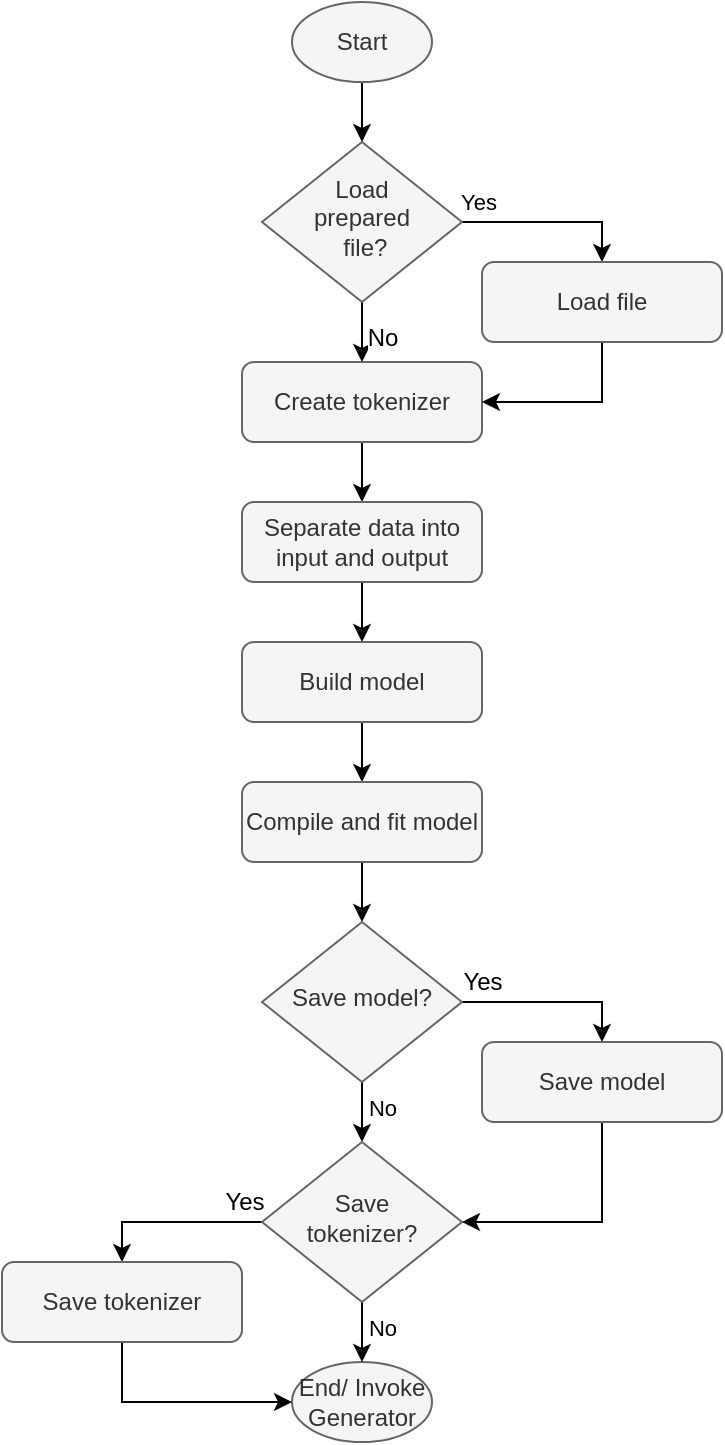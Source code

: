 <mxfile version="12.5.3" type="device"><diagram id="vtuvk30Z-1tEvuhBouoL" name="Page-1"><mxGraphModel dx="813" dy="489" grid="1" gridSize="10" guides="1" tooltips="1" connect="1" arrows="1" fold="1" page="1" pageScale="1" pageWidth="850" pageHeight="1100" math="0" shadow="0"><root><mxCell id="0"/><mxCell id="1" parent="0"/><mxCell id="FxDCsMIfWCEDDTRE0tUP-27" value="" style="edgeStyle=orthogonalEdgeStyle;rounded=0;orthogonalLoop=1;jettySize=auto;html=1;" parent="1" source="FxDCsMIfWCEDDTRE0tUP-2" target="FxDCsMIfWCEDDTRE0tUP-26" edge="1"><mxGeometry relative="1" as="geometry"/></mxCell><mxCell id="FxDCsMIfWCEDDTRE0tUP-2" value="Create tokenizer" style="rounded=1;whiteSpace=wrap;html=1;fontSize=12;glass=0;strokeWidth=1;shadow=0;fillColor=#f5f5f5;strokeColor=#666666;fontColor=#333333;" parent="1" vertex="1"><mxGeometry x="160" y="220" width="120" height="40" as="geometry"/></mxCell><mxCell id="FxDCsMIfWCEDDTRE0tUP-29" value="" style="edgeStyle=orthogonalEdgeStyle;rounded=0;orthogonalLoop=1;jettySize=auto;html=1;" parent="1" source="FxDCsMIfWCEDDTRE0tUP-26" target="FxDCsMIfWCEDDTRE0tUP-28" edge="1"><mxGeometry relative="1" as="geometry"/></mxCell><mxCell id="FxDCsMIfWCEDDTRE0tUP-26" value="Separate data into input and output" style="rounded=1;whiteSpace=wrap;html=1;fontSize=12;glass=0;strokeWidth=1;shadow=0;fillColor=#f5f5f5;strokeColor=#666666;fontColor=#333333;" parent="1" vertex="1"><mxGeometry x="160" y="290" width="120" height="40" as="geometry"/></mxCell><mxCell id="FxDCsMIfWCEDDTRE0tUP-31" value="" style="edgeStyle=orthogonalEdgeStyle;rounded=0;orthogonalLoop=1;jettySize=auto;html=1;" parent="1" source="FxDCsMIfWCEDDTRE0tUP-28" target="FxDCsMIfWCEDDTRE0tUP-30" edge="1"><mxGeometry relative="1" as="geometry"/></mxCell><mxCell id="FxDCsMIfWCEDDTRE0tUP-28" value="Build model" style="rounded=1;whiteSpace=wrap;html=1;fontSize=12;glass=0;strokeWidth=1;shadow=0;fillColor=#f5f5f5;strokeColor=#666666;fontColor=#333333;" parent="1" vertex="1"><mxGeometry x="160" y="360" width="120" height="40" as="geometry"/></mxCell><mxCell id="FxDCsMIfWCEDDTRE0tUP-35" style="edgeStyle=orthogonalEdgeStyle;rounded=0;orthogonalLoop=1;jettySize=auto;html=1;entryX=0.5;entryY=0;entryDx=0;entryDy=0;" parent="1" source="FxDCsMIfWCEDDTRE0tUP-30" target="FxDCsMIfWCEDDTRE0tUP-34" edge="1"><mxGeometry relative="1" as="geometry"/></mxCell><mxCell id="FxDCsMIfWCEDDTRE0tUP-30" value="Compile and fit model" style="rounded=1;whiteSpace=wrap;html=1;fontSize=12;glass=0;strokeWidth=1;shadow=0;fillColor=#f5f5f5;strokeColor=#666666;fontColor=#333333;" parent="1" vertex="1"><mxGeometry x="160" y="430" width="120" height="40" as="geometry"/></mxCell><mxCell id="FxDCsMIfWCEDDTRE0tUP-24" style="edgeStyle=orthogonalEdgeStyle;rounded=0;orthogonalLoop=1;jettySize=auto;html=1;entryX=0.5;entryY=0;entryDx=0;entryDy=0;" parent="1" source="FxDCsMIfWCEDDTRE0tUP-22" target="FxDCsMIfWCEDDTRE0tUP-2" edge="1"><mxGeometry relative="1" as="geometry"/></mxCell><mxCell id="FxDCsMIfWCEDDTRE0tUP-52" value="No" style="text;html=1;align=center;verticalAlign=middle;resizable=0;points=[];labelBackgroundColor=#ffffff;" parent="FxDCsMIfWCEDDTRE0tUP-24" vertex="1" connectable="0"><mxGeometry x="-0.205" relative="1" as="geometry"><mxPoint x="10" y="-1.89" as="offset"/></mxGeometry></mxCell><mxCell id="FxDCsMIfWCEDDTRE0tUP-45" value="Yes" style="edgeStyle=orthogonalEdgeStyle;rounded=0;orthogonalLoop=1;jettySize=auto;html=1;entryX=0.5;entryY=0;entryDx=0;entryDy=0;" parent="1" source="FxDCsMIfWCEDDTRE0tUP-22" target="FxDCsMIfWCEDDTRE0tUP-44" edge="1"><mxGeometry x="-0.817" y="10" relative="1" as="geometry"><mxPoint as="offset"/></mxGeometry></mxCell><mxCell id="FxDCsMIfWCEDDTRE0tUP-22" value="Load &lt;br&gt;prepared&lt;br&gt;&amp;nbsp;file?" style="rhombus;whiteSpace=wrap;html=1;shadow=0;fontFamily=Helvetica;fontSize=12;align=center;strokeWidth=1;spacing=6;spacingTop=-4;fillColor=#f5f5f5;strokeColor=#666666;fontColor=#333333;" parent="1" vertex="1"><mxGeometry x="170" y="110" width="100" height="80" as="geometry"/></mxCell><mxCell id="FxDCsMIfWCEDDTRE0tUP-21" style="edgeStyle=orthogonalEdgeStyle;rounded=0;orthogonalLoop=1;jettySize=auto;html=1;entryX=0.5;entryY=0;entryDx=0;entryDy=0;" parent="1" source="FxDCsMIfWCEDDTRE0tUP-17" target="FxDCsMIfWCEDDTRE0tUP-22" edge="1"><mxGeometry relative="1" as="geometry"><mxPoint x="250" y="100" as="targetPoint"/></mxGeometry></mxCell><mxCell id="FxDCsMIfWCEDDTRE0tUP-17" value="Start" style="ellipse;whiteSpace=wrap;html=1;fillColor=#f5f5f5;strokeColor=#666666;fontColor=#333333;" parent="1" vertex="1"><mxGeometry x="185" y="40" width="70" height="40" as="geometry"/></mxCell><mxCell id="FxDCsMIfWCEDDTRE0tUP-18" value="End/ Invoke Generator" style="ellipse;whiteSpace=wrap;html=1;fillColor=#f5f5f5;strokeColor=#666666;fontColor=#333333;" parent="1" vertex="1"><mxGeometry x="185" y="720" width="70" height="40" as="geometry"/></mxCell><mxCell id="FxDCsMIfWCEDDTRE0tUP-37" value="No" style="edgeStyle=orthogonalEdgeStyle;rounded=0;orthogonalLoop=1;jettySize=auto;html=1;" parent="1" source="FxDCsMIfWCEDDTRE0tUP-34" target="FxDCsMIfWCEDDTRE0tUP-36" edge="1"><mxGeometry x="-0.5" y="10" relative="1" as="geometry"><mxPoint as="offset"/></mxGeometry></mxCell><mxCell id="FxDCsMIfWCEDDTRE0tUP-55" style="edgeStyle=orthogonalEdgeStyle;rounded=0;orthogonalLoop=1;jettySize=auto;html=1;entryX=0.5;entryY=0;entryDx=0;entryDy=0;" parent="1" source="FxDCsMIfWCEDDTRE0tUP-34" target="FxDCsMIfWCEDDTRE0tUP-53" edge="1"><mxGeometry relative="1" as="geometry"/></mxCell><mxCell id="FxDCsMIfWCEDDTRE0tUP-59" value="Yes" style="text;html=1;align=center;verticalAlign=middle;resizable=0;points=[];labelBackgroundColor=#ffffff;" parent="FxDCsMIfWCEDDTRE0tUP-55" vertex="1" connectable="0"><mxGeometry x="-0.532" y="1" relative="1" as="geometry"><mxPoint x="-10.96" y="-8.86" as="offset"/></mxGeometry></mxCell><mxCell id="FxDCsMIfWCEDDTRE0tUP-34" value="Save model?" style="rhombus;whiteSpace=wrap;html=1;shadow=0;fontFamily=Helvetica;fontSize=12;align=center;strokeWidth=1;spacing=6;spacingTop=-4;fillColor=#f5f5f5;strokeColor=#666666;fontColor=#333333;" parent="1" vertex="1"><mxGeometry x="170" y="500" width="100" height="80" as="geometry"/></mxCell><mxCell id="FxDCsMIfWCEDDTRE0tUP-38" value="No" style="edgeStyle=orthogonalEdgeStyle;rounded=0;orthogonalLoop=1;jettySize=auto;html=1;entryX=0.5;entryY=0;entryDx=0;entryDy=0;" parent="1" source="FxDCsMIfWCEDDTRE0tUP-36" target="FxDCsMIfWCEDDTRE0tUP-18" edge="1"><mxGeometry x="-0.5" y="10" relative="1" as="geometry"><mxPoint x="220" y="940" as="targetPoint"/><mxPoint as="offset"/></mxGeometry></mxCell><mxCell id="FxDCsMIfWCEDDTRE0tUP-57" style="edgeStyle=orthogonalEdgeStyle;rounded=0;orthogonalLoop=1;jettySize=auto;html=1;entryX=0.5;entryY=0;entryDx=0;entryDy=0;" parent="1" source="FxDCsMIfWCEDDTRE0tUP-36" target="FxDCsMIfWCEDDTRE0tUP-54" edge="1"><mxGeometry relative="1" as="geometry"/></mxCell><mxCell id="FxDCsMIfWCEDDTRE0tUP-60" value="Yes" style="text;html=1;align=center;verticalAlign=middle;resizable=0;points=[];labelBackgroundColor=#ffffff;" parent="FxDCsMIfWCEDDTRE0tUP-57" vertex="1" connectable="0"><mxGeometry x="-0.639" y="1" relative="1" as="geometry"><mxPoint x="6.4" y="-11" as="offset"/></mxGeometry></mxCell><mxCell id="FxDCsMIfWCEDDTRE0tUP-36" value="Save &lt;br&gt;tokenizer?" style="rhombus;whiteSpace=wrap;html=1;shadow=0;fontFamily=Helvetica;fontSize=12;align=center;strokeWidth=1;spacing=6;spacingTop=-4;fillColor=#f5f5f5;strokeColor=#666666;fontColor=#333333;" parent="1" vertex="1"><mxGeometry x="170" y="610" width="100" height="80" as="geometry"/></mxCell><mxCell id="FxDCsMIfWCEDDTRE0tUP-46" style="edgeStyle=orthogonalEdgeStyle;rounded=0;orthogonalLoop=1;jettySize=auto;html=1;entryX=1;entryY=0.5;entryDx=0;entryDy=0;" parent="1" source="FxDCsMIfWCEDDTRE0tUP-44" target="FxDCsMIfWCEDDTRE0tUP-2" edge="1"><mxGeometry relative="1" as="geometry"/></mxCell><mxCell id="FxDCsMIfWCEDDTRE0tUP-44" value="Load file" style="rounded=1;whiteSpace=wrap;html=1;fontSize=12;glass=0;strokeWidth=1;shadow=0;fillColor=#f5f5f5;strokeColor=#666666;fontColor=#333333;" parent="1" vertex="1"><mxGeometry x="280" y="170" width="120" height="40" as="geometry"/></mxCell><mxCell id="FxDCsMIfWCEDDTRE0tUP-56" style="edgeStyle=orthogonalEdgeStyle;rounded=0;orthogonalLoop=1;jettySize=auto;html=1;entryX=1;entryY=0.5;entryDx=0;entryDy=0;exitX=0.5;exitY=1;exitDx=0;exitDy=0;" parent="1" source="FxDCsMIfWCEDDTRE0tUP-53" target="FxDCsMIfWCEDDTRE0tUP-36" edge="1"><mxGeometry relative="1" as="geometry"/></mxCell><mxCell id="FxDCsMIfWCEDDTRE0tUP-53" value="Save model" style="rounded=1;whiteSpace=wrap;html=1;fontSize=12;glass=0;strokeWidth=1;shadow=0;fillColor=#f5f5f5;strokeColor=#666666;fontColor=#333333;" parent="1" vertex="1"><mxGeometry x="280" y="560" width="120" height="40" as="geometry"/></mxCell><mxCell id="FxDCsMIfWCEDDTRE0tUP-58" style="edgeStyle=orthogonalEdgeStyle;rounded=0;orthogonalLoop=1;jettySize=auto;html=1;entryX=0;entryY=0.5;entryDx=0;entryDy=0;exitX=0.5;exitY=1;exitDx=0;exitDy=0;" parent="1" source="FxDCsMIfWCEDDTRE0tUP-54" target="FxDCsMIfWCEDDTRE0tUP-18" edge="1"><mxGeometry relative="1" as="geometry"/></mxCell><mxCell id="FxDCsMIfWCEDDTRE0tUP-54" value="Save tokenizer" style="rounded=1;whiteSpace=wrap;html=1;fontSize=12;glass=0;strokeWidth=1;shadow=0;fillColor=#f5f5f5;strokeColor=#666666;fontColor=#333333;" parent="1" vertex="1"><mxGeometry x="40" y="670" width="120" height="40" as="geometry"/></mxCell></root></mxGraphModel></diagram></mxfile>
